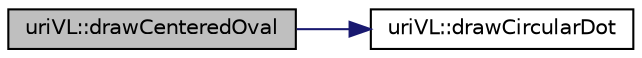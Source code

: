 digraph "uriVL::drawCenteredOval"
{
  edge [fontname="Helvetica",fontsize="10",labelfontname="Helvetica",labelfontsize="10"];
  node [fontname="Helvetica",fontsize="10",shape=record];
  rankdir="LR";
  Node1 [label="uriVL::drawCenteredOval",height=0.2,width=0.4,color="black", fillcolor="grey75", style="filled", fontcolor="black"];
  Node1 -> Node2 [color="midnightblue",fontsize="10",style="solid",fontname="Helvetica"];
  Node2 [label="uriVL::drawCircularDot",height=0.2,width=0.4,color="black", fillcolor="white", style="filled",URL="$namespaceuriVL.html#a83122c7e1406d19f0f96aaa4f65ea491",tooltip="Draws a unit circular \"dot\" at the current location. "];
}
